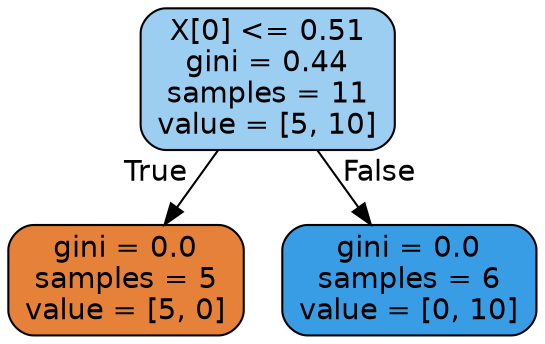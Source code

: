 digraph Tree {
node [shape=box, style="filled, rounded", color="black", fontname="helvetica"] ;
edge [fontname="helvetica"] ;
0 [label="X[0] <= 0.51\ngini = 0.44\nsamples = 11\nvalue = [5, 10]", fillcolor="#9ccef2"] ;
1 [label="gini = 0.0\nsamples = 5\nvalue = [5, 0]", fillcolor="#e58139"] ;
0 -> 1 [labeldistance=2.5, labelangle=45, headlabel="True"] ;
2 [label="gini = 0.0\nsamples = 6\nvalue = [0, 10]", fillcolor="#399de5"] ;
0 -> 2 [labeldistance=2.5, labelangle=-45, headlabel="False"] ;
}
